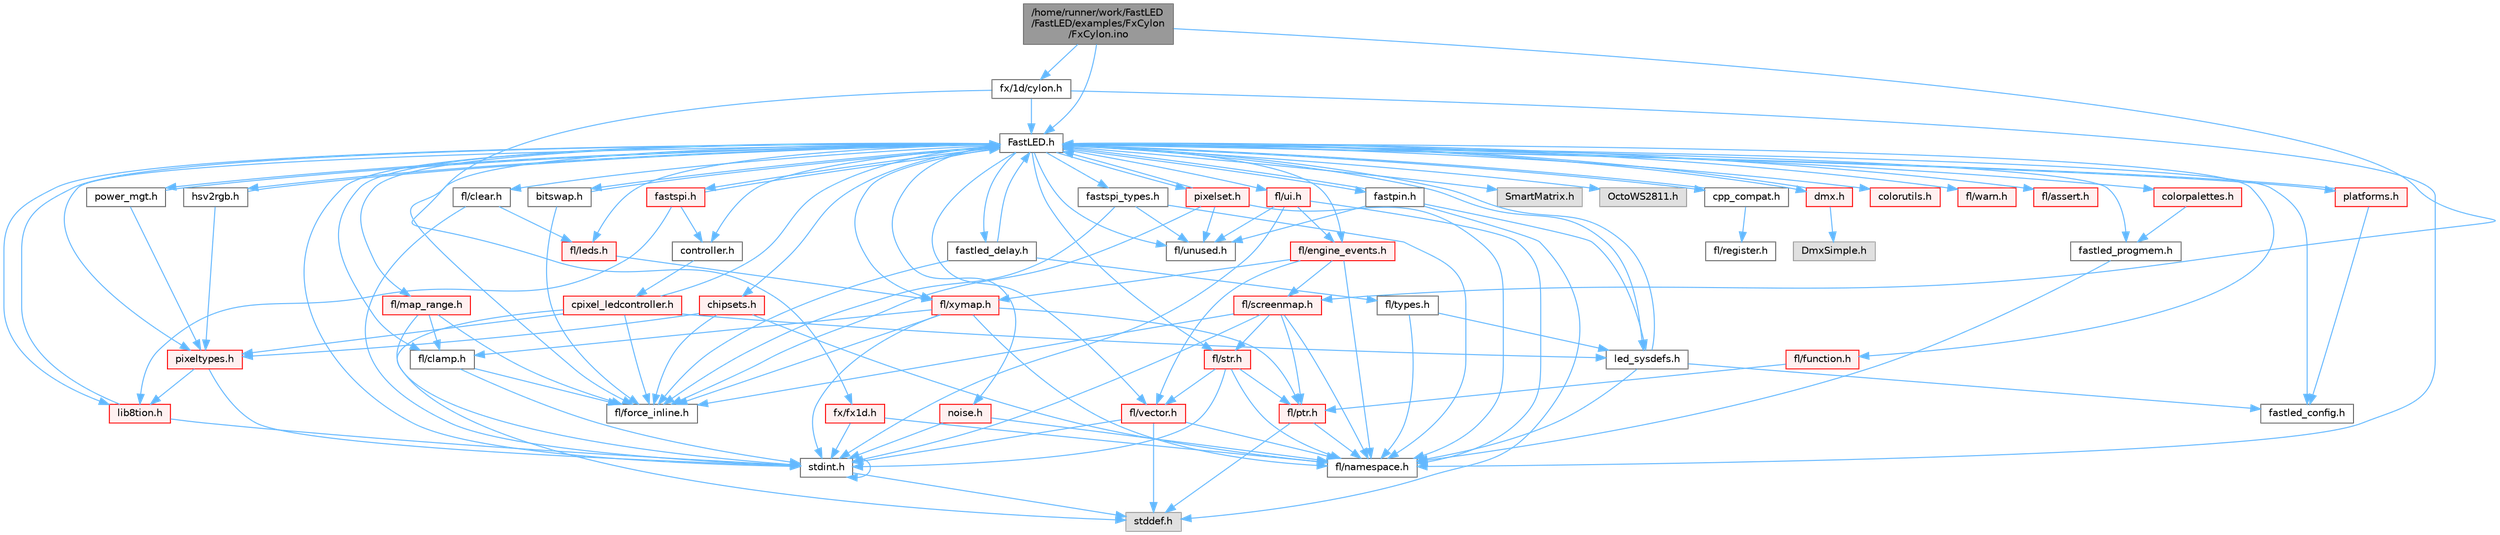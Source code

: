 digraph "/home/runner/work/FastLED/FastLED/examples/FxCylon/FxCylon.ino"
{
 // INTERACTIVE_SVG=YES
 // LATEX_PDF_SIZE
  bgcolor="transparent";
  edge [fontname=Helvetica,fontsize=10,labelfontname=Helvetica,labelfontsize=10];
  node [fontname=Helvetica,fontsize=10,shape=box,height=0.2,width=0.4];
  Node1 [id="Node000001",label="/home/runner/work/FastLED\l/FastLED/examples/FxCylon\l/FxCylon.ino",height=0.2,width=0.4,color="gray40", fillcolor="grey60", style="filled", fontcolor="black",tooltip=" "];
  Node1 -> Node2 [id="edge1_Node000001_Node000002",color="steelblue1",style="solid",tooltip=" "];
  Node2 [id="Node000002",label="FastLED.h",height=0.2,width=0.4,color="grey40", fillcolor="white", style="filled",URL="$db/d97/_fast_l_e_d_8h.html",tooltip="central include file for FastLED, defines the CFastLED class/object"];
  Node2 -> Node3 [id="edge2_Node000002_Node000003",color="steelblue1",style="solid",tooltip=" "];
  Node3 [id="Node000003",label="stdint.h",height=0.2,width=0.4,color="grey40", fillcolor="white", style="filled",URL="$df/dd8/stdint_8h.html",tooltip=" "];
  Node3 -> Node4 [id="edge3_Node000003_Node000004",color="steelblue1",style="solid",tooltip=" "];
  Node4 [id="Node000004",label="stddef.h",height=0.2,width=0.4,color="grey60", fillcolor="#E0E0E0", style="filled",tooltip=" "];
  Node3 -> Node3 [id="edge4_Node000003_Node000003",color="steelblue1",style="solid",tooltip=" "];
  Node2 -> Node5 [id="edge5_Node000002_Node000005",color="steelblue1",style="solid",tooltip=" "];
  Node5 [id="Node000005",label="SmartMatrix.h",height=0.2,width=0.4,color="grey60", fillcolor="#E0E0E0", style="filled",tooltip=" "];
  Node2 -> Node6 [id="edge6_Node000002_Node000006",color="steelblue1",style="solid",tooltip=" "];
  Node6 [id="Node000006",label="OctoWS2811.h",height=0.2,width=0.4,color="grey60", fillcolor="#E0E0E0", style="filled",tooltip=" "];
  Node2 -> Node7 [id="edge7_Node000002_Node000007",color="steelblue1",style="solid",tooltip=" "];
  Node7 [id="Node000007",label="fl/force_inline.h",height=0.2,width=0.4,color="grey40", fillcolor="white", style="filled",URL="$d4/d64/force__inline_8h.html",tooltip=" "];
  Node2 -> Node8 [id="edge8_Node000002_Node000008",color="steelblue1",style="solid",tooltip=" "];
  Node8 [id="Node000008",label="cpp_compat.h",height=0.2,width=0.4,color="grey40", fillcolor="white", style="filled",URL="$d9/d13/cpp__compat_8h.html",tooltip="Compatibility functions based on C++ version."];
  Node8 -> Node2 [id="edge9_Node000008_Node000002",color="steelblue1",style="solid",tooltip=" "];
  Node8 -> Node9 [id="edge10_Node000008_Node000009",color="steelblue1",style="solid",tooltip=" "];
  Node9 [id="Node000009",label="fl/register.h",height=0.2,width=0.4,color="grey40", fillcolor="white", style="filled",URL="$df/d80/register_8h.html",tooltip=" "];
  Node2 -> Node10 [id="edge11_Node000002_Node000010",color="steelblue1",style="solid",tooltip=" "];
  Node10 [id="Node000010",label="fastled_config.h",height=0.2,width=0.4,color="grey40", fillcolor="white", style="filled",URL="$d5/d11/fastled__config_8h.html",tooltip="Contains definitions that can be used to configure FastLED at compile time."];
  Node2 -> Node11 [id="edge12_Node000002_Node000011",color="steelblue1",style="solid",tooltip=" "];
  Node11 [id="Node000011",label="led_sysdefs.h",height=0.2,width=0.4,color="grey40", fillcolor="white", style="filled",URL="$d9/d3e/led__sysdefs_8h.html",tooltip="Determines which platform system definitions to include."];
  Node11 -> Node2 [id="edge13_Node000011_Node000002",color="steelblue1",style="solid",tooltip=" "];
  Node11 -> Node10 [id="edge14_Node000011_Node000010",color="steelblue1",style="solid",tooltip=" "];
  Node11 -> Node12 [id="edge15_Node000011_Node000012",color="steelblue1",style="solid",tooltip=" "];
  Node12 [id="Node000012",label="fl/namespace.h",height=0.2,width=0.4,color="grey40", fillcolor="white", style="filled",URL="$df/d2a/namespace_8h.html",tooltip="Implements the FastLED namespace macros."];
  Node2 -> Node13 [id="edge16_Node000002_Node000013",color="steelblue1",style="solid",tooltip=" "];
  Node13 [id="Node000013",label="fastled_delay.h",height=0.2,width=0.4,color="grey40", fillcolor="white", style="filled",URL="$d0/da8/fastled__delay_8h.html",tooltip="Utility functions and classes for managing delay cycles."];
  Node13 -> Node2 [id="edge17_Node000013_Node000002",color="steelblue1",style="solid",tooltip=" "];
  Node13 -> Node14 [id="edge18_Node000013_Node000014",color="steelblue1",style="solid",tooltip=" "];
  Node14 [id="Node000014",label="fl/types.h",height=0.2,width=0.4,color="grey40", fillcolor="white", style="filled",URL="$d7/da1/fl_2types_8h.html",tooltip=" "];
  Node14 -> Node12 [id="edge19_Node000014_Node000012",color="steelblue1",style="solid",tooltip=" "];
  Node14 -> Node11 [id="edge20_Node000014_Node000011",color="steelblue1",style="solid",tooltip=" "];
  Node13 -> Node7 [id="edge21_Node000013_Node000007",color="steelblue1",style="solid",tooltip=" "];
  Node2 -> Node15 [id="edge22_Node000002_Node000015",color="steelblue1",style="solid",tooltip=" "];
  Node15 [id="Node000015",label="bitswap.h",height=0.2,width=0.4,color="grey40", fillcolor="white", style="filled",URL="$de/ded/bitswap_8h.html",tooltip="Functions for doing a rotation of bits/bytes used by parallel output."];
  Node15 -> Node2 [id="edge23_Node000015_Node000002",color="steelblue1",style="solid",tooltip=" "];
  Node15 -> Node7 [id="edge24_Node000015_Node000007",color="steelblue1",style="solid",tooltip=" "];
  Node2 -> Node16 [id="edge25_Node000002_Node000016",color="steelblue1",style="solid",tooltip=" "];
  Node16 [id="Node000016",label="controller.h",height=0.2,width=0.4,color="grey40", fillcolor="white", style="filled",URL="$d2/dd9/controller_8h.html",tooltip="deprecated: base definitions used by led controllers for writing out led data"];
  Node16 -> Node17 [id="edge26_Node000016_Node000017",color="steelblue1",style="solid",tooltip=" "];
  Node17 [id="Node000017",label="cpixel_ledcontroller.h",height=0.2,width=0.4,color="red", fillcolor="#FFF0F0", style="filled",URL="$d9/d57/cpixel__ledcontroller_8h.html",tooltip="defines the templated version of the CLEDController class"];
  Node17 -> Node4 [id="edge27_Node000017_Node000004",color="steelblue1",style="solid",tooltip=" "];
  Node17 -> Node2 [id="edge28_Node000017_Node000002",color="steelblue1",style="solid",tooltip=" "];
  Node17 -> Node11 [id="edge29_Node000017_Node000011",color="steelblue1",style="solid",tooltip=" "];
  Node17 -> Node18 [id="edge30_Node000017_Node000018",color="steelblue1",style="solid",tooltip=" "];
  Node18 [id="Node000018",label="pixeltypes.h",height=0.2,width=0.4,color="red", fillcolor="#FFF0F0", style="filled",URL="$d2/dba/pixeltypes_8h.html",tooltip="Includes defintions for RGB and HSV pixels."];
  Node18 -> Node3 [id="edge31_Node000018_Node000003",color="steelblue1",style="solid",tooltip=" "];
  Node18 -> Node19 [id="edge32_Node000018_Node000019",color="steelblue1",style="solid",tooltip=" "];
  Node19 [id="Node000019",label="lib8tion.h",height=0.2,width=0.4,color="red", fillcolor="#FFF0F0", style="filled",URL="$df/da5/lib8tion_8h.html",tooltip="Fast, efficient 8-bit math functions specifically designed for high-performance LED programming."];
  Node19 -> Node2 [id="edge33_Node000019_Node000002",color="steelblue1",style="solid",tooltip=" "];
  Node19 -> Node3 [id="edge34_Node000019_Node000003",color="steelblue1",style="solid",tooltip=" "];
  Node17 -> Node7 [id="edge35_Node000017_Node000007",color="steelblue1",style="solid",tooltip=" "];
  Node2 -> Node68 [id="edge36_Node000002_Node000068",color="steelblue1",style="solid",tooltip=" "];
  Node68 [id="Node000068",label="fastpin.h",height=0.2,width=0.4,color="grey40", fillcolor="white", style="filled",URL="$db/d65/fastpin_8h.html",tooltip="Class base definitions for defining fast pin access."];
  Node68 -> Node2 [id="edge37_Node000068_Node000002",color="steelblue1",style="solid",tooltip=" "];
  Node68 -> Node11 [id="edge38_Node000068_Node000011",color="steelblue1",style="solid",tooltip=" "];
  Node68 -> Node4 [id="edge39_Node000068_Node000004",color="steelblue1",style="solid",tooltip=" "];
  Node68 -> Node55 [id="edge40_Node000068_Node000055",color="steelblue1",style="solid",tooltip=" "];
  Node55 [id="Node000055",label="fl/unused.h",height=0.2,width=0.4,color="grey40", fillcolor="white", style="filled",URL="$d8/d4b/unused_8h.html",tooltip=" "];
  Node2 -> Node69 [id="edge41_Node000002_Node000069",color="steelblue1",style="solid",tooltip=" "];
  Node69 [id="Node000069",label="fastspi_types.h",height=0.2,width=0.4,color="grey40", fillcolor="white", style="filled",URL="$d2/ddb/fastspi__types_8h.html",tooltip="Data types and constants used by SPI interfaces."];
  Node69 -> Node7 [id="edge42_Node000069_Node000007",color="steelblue1",style="solid",tooltip=" "];
  Node69 -> Node12 [id="edge43_Node000069_Node000012",color="steelblue1",style="solid",tooltip=" "];
  Node69 -> Node55 [id="edge44_Node000069_Node000055",color="steelblue1",style="solid",tooltip=" "];
  Node2 -> Node70 [id="edge45_Node000002_Node000070",color="steelblue1",style="solid",tooltip=" "];
  Node70 [id="Node000070",label="dmx.h",height=0.2,width=0.4,color="red", fillcolor="#FFF0F0", style="filled",URL="$d3/de1/dmx_8h.html",tooltip="Defines the DMX512-based LED controllers."];
  Node70 -> Node2 [id="edge46_Node000070_Node000002",color="steelblue1",style="solid",tooltip=" "];
  Node70 -> Node71 [id="edge47_Node000070_Node000071",color="steelblue1",style="solid",tooltip=" "];
  Node71 [id="Node000071",label="DmxSimple.h",height=0.2,width=0.4,color="grey60", fillcolor="#E0E0E0", style="filled",tooltip=" "];
  Node2 -> Node73 [id="edge48_Node000002_Node000073",color="steelblue1",style="solid",tooltip=" "];
  Node73 [id="Node000073",label="platforms.h",height=0.2,width=0.4,color="red", fillcolor="#FFF0F0", style="filled",URL="$da/dc9/platforms_8h.html",tooltip="Determines which platforms headers to include."];
  Node73 -> Node2 [id="edge49_Node000073_Node000002",color="steelblue1",style="solid",tooltip=" "];
  Node73 -> Node10 [id="edge50_Node000073_Node000010",color="steelblue1",style="solid",tooltip=" "];
  Node2 -> Node75 [id="edge51_Node000002_Node000075",color="steelblue1",style="solid",tooltip=" "];
  Node75 [id="Node000075",label="fastled_progmem.h",height=0.2,width=0.4,color="grey40", fillcolor="white", style="filled",URL="$df/dab/fastled__progmem_8h.html",tooltip="Wrapper definitions to allow seamless use of PROGMEM in environments that have it."];
  Node75 -> Node12 [id="edge52_Node000075_Node000012",color="steelblue1",style="solid",tooltip=" "];
  Node2 -> Node19 [id="edge53_Node000002_Node000019",color="steelblue1",style="solid",tooltip=" "];
  Node2 -> Node18 [id="edge54_Node000002_Node000018",color="steelblue1",style="solid",tooltip=" "];
  Node2 -> Node76 [id="edge55_Node000002_Node000076",color="steelblue1",style="solid",tooltip=" "];
  Node76 [id="Node000076",label="hsv2rgb.h",height=0.2,width=0.4,color="grey40", fillcolor="white", style="filled",URL="$de/d9a/hsv2rgb_8h.html",tooltip="Functions to convert from the HSV colorspace to the RGB colorspace."];
  Node76 -> Node2 [id="edge56_Node000076_Node000002",color="steelblue1",style="solid",tooltip=" "];
  Node76 -> Node18 [id="edge57_Node000076_Node000018",color="steelblue1",style="solid",tooltip=" "];
  Node2 -> Node77 [id="edge58_Node000002_Node000077",color="steelblue1",style="solid",tooltip=" "];
  Node77 [id="Node000077",label="colorutils.h",height=0.2,width=0.4,color="red", fillcolor="#FFF0F0", style="filled",URL="$d1/dfb/colorutils_8h.html",tooltip=" "];
  Node2 -> Node83 [id="edge59_Node000002_Node000083",color="steelblue1",style="solid",tooltip=" "];
  Node83 [id="Node000083",label="pixelset.h",height=0.2,width=0.4,color="red", fillcolor="#FFF0F0", style="filled",URL="$d4/d46/pixelset_8h.html",tooltip="Declares classes for managing logical groups of LEDs."];
  Node83 -> Node7 [id="edge60_Node000083_Node000007",color="steelblue1",style="solid",tooltip=" "];
  Node83 -> Node12 [id="edge61_Node000083_Node000012",color="steelblue1",style="solid",tooltip=" "];
  Node83 -> Node55 [id="edge62_Node000083_Node000055",color="steelblue1",style="solid",tooltip=" "];
  Node83 -> Node2 [id="edge63_Node000083_Node000002",color="steelblue1",style="solid",tooltip=" "];
  Node2 -> Node85 [id="edge64_Node000002_Node000085",color="steelblue1",style="solid",tooltip=" "];
  Node85 [id="Node000085",label="colorpalettes.h",height=0.2,width=0.4,color="red", fillcolor="#FFF0F0", style="filled",URL="$dc/dcc/colorpalettes_8h.html",tooltip="Declarations for the predefined color palettes supplied by FastLED."];
  Node85 -> Node75 [id="edge65_Node000085_Node000075",color="steelblue1",style="solid",tooltip=" "];
  Node2 -> Node86 [id="edge66_Node000002_Node000086",color="steelblue1",style="solid",tooltip=" "];
  Node86 [id="Node000086",label="noise.h",height=0.2,width=0.4,color="red", fillcolor="#FFF0F0", style="filled",URL="$d1/d31/noise_8h.html",tooltip="Functions to generate and fill arrays with noise."];
  Node86 -> Node3 [id="edge67_Node000086_Node000003",color="steelblue1",style="solid",tooltip=" "];
  Node86 -> Node12 [id="edge68_Node000086_Node000012",color="steelblue1",style="solid",tooltip=" "];
  Node2 -> Node87 [id="edge69_Node000002_Node000087",color="steelblue1",style="solid",tooltip=" "];
  Node87 [id="Node000087",label="power_mgt.h",height=0.2,width=0.4,color="grey40", fillcolor="white", style="filled",URL="$dc/d5b/power__mgt_8h.html",tooltip="Functions to limit the power used by FastLED."];
  Node87 -> Node2 [id="edge70_Node000087_Node000002",color="steelblue1",style="solid",tooltip=" "];
  Node87 -> Node18 [id="edge71_Node000087_Node000018",color="steelblue1",style="solid",tooltip=" "];
  Node2 -> Node88 [id="edge72_Node000002_Node000088",color="steelblue1",style="solid",tooltip=" "];
  Node88 [id="Node000088",label="fastspi.h",height=0.2,width=0.4,color="red", fillcolor="#FFF0F0", style="filled",URL="$d6/ddc/fastspi_8h.html",tooltip="Serial peripheral interface (SPI) definitions per platform."];
  Node88 -> Node2 [id="edge73_Node000088_Node000002",color="steelblue1",style="solid",tooltip=" "];
  Node88 -> Node16 [id="edge74_Node000088_Node000016",color="steelblue1",style="solid",tooltip=" "];
  Node88 -> Node19 [id="edge75_Node000088_Node000019",color="steelblue1",style="solid",tooltip=" "];
  Node2 -> Node90 [id="edge76_Node000002_Node000090",color="steelblue1",style="solid",tooltip=" "];
  Node90 [id="Node000090",label="chipsets.h",height=0.2,width=0.4,color="red", fillcolor="#FFF0F0", style="filled",URL="$db/d66/chipsets_8h.html",tooltip="Contains the bulk of the definitions for the various LED chipsets supported."];
  Node90 -> Node18 [id="edge77_Node000090_Node000018",color="steelblue1",style="solid",tooltip=" "];
  Node90 -> Node7 [id="edge78_Node000090_Node000007",color="steelblue1",style="solid",tooltip=" "];
  Node90 -> Node12 [id="edge79_Node000090_Node000012",color="steelblue1",style="solid",tooltip=" "];
  Node2 -> Node56 [id="edge80_Node000002_Node000056",color="steelblue1",style="solid",tooltip=" "];
  Node56 [id="Node000056",label="fl/engine_events.h",height=0.2,width=0.4,color="red", fillcolor="#FFF0F0", style="filled",URL="$db/dc0/engine__events_8h.html",tooltip=" "];
  Node56 -> Node12 [id="edge81_Node000056_Node000012",color="steelblue1",style="solid",tooltip=" "];
  Node56 -> Node57 [id="edge82_Node000056_Node000057",color="steelblue1",style="solid",tooltip=" "];
  Node57 [id="Node000057",label="fl/screenmap.h",height=0.2,width=0.4,color="red", fillcolor="#FFF0F0", style="filled",URL="$d7/d97/screenmap_8h.html",tooltip=" "];
  Node57 -> Node3 [id="edge83_Node000057_Node000003",color="steelblue1",style="solid",tooltip=" "];
  Node57 -> Node7 [id="edge84_Node000057_Node000007",color="steelblue1",style="solid",tooltip=" "];
  Node57 -> Node31 [id="edge85_Node000057_Node000031",color="steelblue1",style="solid",tooltip=" "];
  Node31 [id="Node000031",label="fl/ptr.h",height=0.2,width=0.4,color="red", fillcolor="#FFF0F0", style="filled",URL="$dd/d98/ptr_8h.html",tooltip=" "];
  Node31 -> Node4 [id="edge86_Node000031_Node000004",color="steelblue1",style="solid",tooltip=" "];
  Node31 -> Node12 [id="edge87_Node000031_Node000012",color="steelblue1",style="solid",tooltip=" "];
  Node57 -> Node12 [id="edge88_Node000057_Node000012",color="steelblue1",style="solid",tooltip=" "];
  Node57 -> Node25 [id="edge89_Node000057_Node000025",color="steelblue1",style="solid",tooltip=" "];
  Node25 [id="Node000025",label="fl/str.h",height=0.2,width=0.4,color="red", fillcolor="#FFF0F0", style="filled",URL="$d1/d93/str_8h.html",tooltip=" "];
  Node25 -> Node3 [id="edge90_Node000025_Node000003",color="steelblue1",style="solid",tooltip=" "];
  Node25 -> Node12 [id="edge91_Node000025_Node000012",color="steelblue1",style="solid",tooltip=" "];
  Node25 -> Node31 [id="edge92_Node000025_Node000031",color="steelblue1",style="solid",tooltip=" "];
  Node25 -> Node35 [id="edge93_Node000025_Node000035",color="steelblue1",style="solid",tooltip=" "];
  Node35 [id="Node000035",label="fl/vector.h",height=0.2,width=0.4,color="red", fillcolor="#FFF0F0", style="filled",URL="$d6/d68/vector_8h.html",tooltip=" "];
  Node35 -> Node4 [id="edge94_Node000035_Node000004",color="steelblue1",style="solid",tooltip=" "];
  Node35 -> Node3 [id="edge95_Node000035_Node000003",color="steelblue1",style="solid",tooltip=" "];
  Node35 -> Node12 [id="edge96_Node000035_Node000012",color="steelblue1",style="solid",tooltip=" "];
  Node56 -> Node35 [id="edge97_Node000056_Node000035",color="steelblue1",style="solid",tooltip=" "];
  Node56 -> Node65 [id="edge98_Node000056_Node000065",color="steelblue1",style="solid",tooltip=" "];
  Node65 [id="Node000065",label="fl/xymap.h",height=0.2,width=0.4,color="red", fillcolor="#FFF0F0", style="filled",URL="$da/d61/xymap_8h.html",tooltip=" "];
  Node65 -> Node3 [id="edge99_Node000065_Node000003",color="steelblue1",style="solid",tooltip=" "];
  Node65 -> Node28 [id="edge100_Node000065_Node000028",color="steelblue1",style="solid",tooltip=" "];
  Node28 [id="Node000028",label="fl/clamp.h",height=0.2,width=0.4,color="grey40", fillcolor="white", style="filled",URL="$d6/dd3/clamp_8h.html",tooltip=" "];
  Node28 -> Node3 [id="edge101_Node000028_Node000003",color="steelblue1",style="solid",tooltip=" "];
  Node28 -> Node7 [id="edge102_Node000028_Node000007",color="steelblue1",style="solid",tooltip=" "];
  Node65 -> Node7 [id="edge103_Node000065_Node000007",color="steelblue1",style="solid",tooltip=" "];
  Node65 -> Node12 [id="edge104_Node000065_Node000012",color="steelblue1",style="solid",tooltip=" "];
  Node65 -> Node31 [id="edge105_Node000065_Node000031",color="steelblue1",style="solid",tooltip=" "];
  Node2 -> Node91 [id="edge106_Node000002_Node000091",color="steelblue1",style="solid",tooltip=" "];
  Node91 [id="Node000091",label="fl/leds.h",height=0.2,width=0.4,color="red", fillcolor="#FFF0F0", style="filled",URL="$da/d78/leds_8h.html",tooltip=" "];
  Node91 -> Node65 [id="edge107_Node000091_Node000065",color="steelblue1",style="solid",tooltip=" "];
  Node2 -> Node25 [id="edge108_Node000002_Node000025",color="steelblue1",style="solid",tooltip=" "];
  Node2 -> Node65 [id="edge109_Node000002_Node000065",color="steelblue1",style="solid",tooltip=" "];
  Node2 -> Node28 [id="edge110_Node000002_Node000028",color="steelblue1",style="solid",tooltip=" "];
  Node2 -> Node29 [id="edge111_Node000002_Node000029",color="steelblue1",style="solid",tooltip=" "];
  Node29 [id="Node000029",label="fl/map_range.h",height=0.2,width=0.4,color="red", fillcolor="#FFF0F0", style="filled",URL="$d1/d47/map__range_8h.html",tooltip=" "];
  Node29 -> Node3 [id="edge112_Node000029_Node000003",color="steelblue1",style="solid",tooltip=" "];
  Node29 -> Node28 [id="edge113_Node000029_Node000028",color="steelblue1",style="solid",tooltip=" "];
  Node29 -> Node7 [id="edge114_Node000029_Node000007",color="steelblue1",style="solid",tooltip=" "];
  Node2 -> Node92 [id="edge115_Node000002_Node000092",color="steelblue1",style="solid",tooltip=" "];
  Node92 [id="Node000092",label="fl/warn.h",height=0.2,width=0.4,color="red", fillcolor="#FFF0F0", style="filled",URL="$de/d77/warn_8h.html",tooltip=" "];
  Node2 -> Node61 [id="edge116_Node000002_Node000061",color="steelblue1",style="solid",tooltip=" "];
  Node61 [id="Node000061",label="fl/assert.h",height=0.2,width=0.4,color="red", fillcolor="#FFF0F0", style="filled",URL="$dc/da7/assert_8h.html",tooltip=" "];
  Node2 -> Node55 [id="edge117_Node000002_Node000055",color="steelblue1",style="solid",tooltip=" "];
  Node2 -> Node35 [id="edge118_Node000002_Node000035",color="steelblue1",style="solid",tooltip=" "];
  Node2 -> Node95 [id="edge119_Node000002_Node000095",color="steelblue1",style="solid",tooltip=" "];
  Node95 [id="Node000095",label="fl/function.h",height=0.2,width=0.4,color="red", fillcolor="#FFF0F0", style="filled",URL="$dd/d67/function_8h.html",tooltip=" "];
  Node95 -> Node31 [id="edge120_Node000095_Node000031",color="steelblue1",style="solid",tooltip=" "];
  Node2 -> Node96 [id="edge121_Node000002_Node000096",color="steelblue1",style="solid",tooltip=" "];
  Node96 [id="Node000096",label="fl/clear.h",height=0.2,width=0.4,color="grey40", fillcolor="white", style="filled",URL="$df/db0/clear_8h.html",tooltip=" "];
  Node96 -> Node91 [id="edge122_Node000096_Node000091",color="steelblue1",style="solid",tooltip=" "];
  Node96 -> Node3 [id="edge123_Node000096_Node000003",color="steelblue1",style="solid",tooltip=" "];
  Node2 -> Node97 [id="edge124_Node000002_Node000097",color="steelblue1",style="solid",tooltip=" "];
  Node97 [id="Node000097",label="fl/ui.h",height=0.2,width=0.4,color="red", fillcolor="#FFF0F0", style="filled",URL="$d9/d3b/ui_8h.html",tooltip=" "];
  Node97 -> Node3 [id="edge125_Node000097_Node000003",color="steelblue1",style="solid",tooltip=" "];
  Node97 -> Node56 [id="edge126_Node000097_Node000056",color="steelblue1",style="solid",tooltip=" "];
  Node97 -> Node12 [id="edge127_Node000097_Node000012",color="steelblue1",style="solid",tooltip=" "];
  Node97 -> Node55 [id="edge128_Node000097_Node000055",color="steelblue1",style="solid",tooltip=" "];
  Node1 -> Node104 [id="edge129_Node000001_Node000104",color="steelblue1",style="solid",tooltip=" "];
  Node104 [id="Node000104",label="fx/1d/cylon.h",height=0.2,width=0.4,color="grey40", fillcolor="white", style="filled",URL="$db/d31/cylon_8h.html",tooltip=" "];
  Node104 -> Node2 [id="edge130_Node000104_Node000002",color="steelblue1",style="solid",tooltip=" "];
  Node104 -> Node12 [id="edge131_Node000104_Node000012",color="steelblue1",style="solid",tooltip=" "];
  Node104 -> Node105 [id="edge132_Node000104_Node000105",color="steelblue1",style="solid",tooltip=" "];
  Node105 [id="Node000105",label="fx/fx1d.h",height=0.2,width=0.4,color="red", fillcolor="#FFF0F0", style="filled",URL="$da/d81/fx1d_8h.html",tooltip=" "];
  Node105 -> Node3 [id="edge133_Node000105_Node000003",color="steelblue1",style="solid",tooltip=" "];
  Node105 -> Node12 [id="edge134_Node000105_Node000012",color="steelblue1",style="solid",tooltip=" "];
  Node1 -> Node57 [id="edge135_Node000001_Node000057",color="steelblue1",style="solid",tooltip=" "];
}
